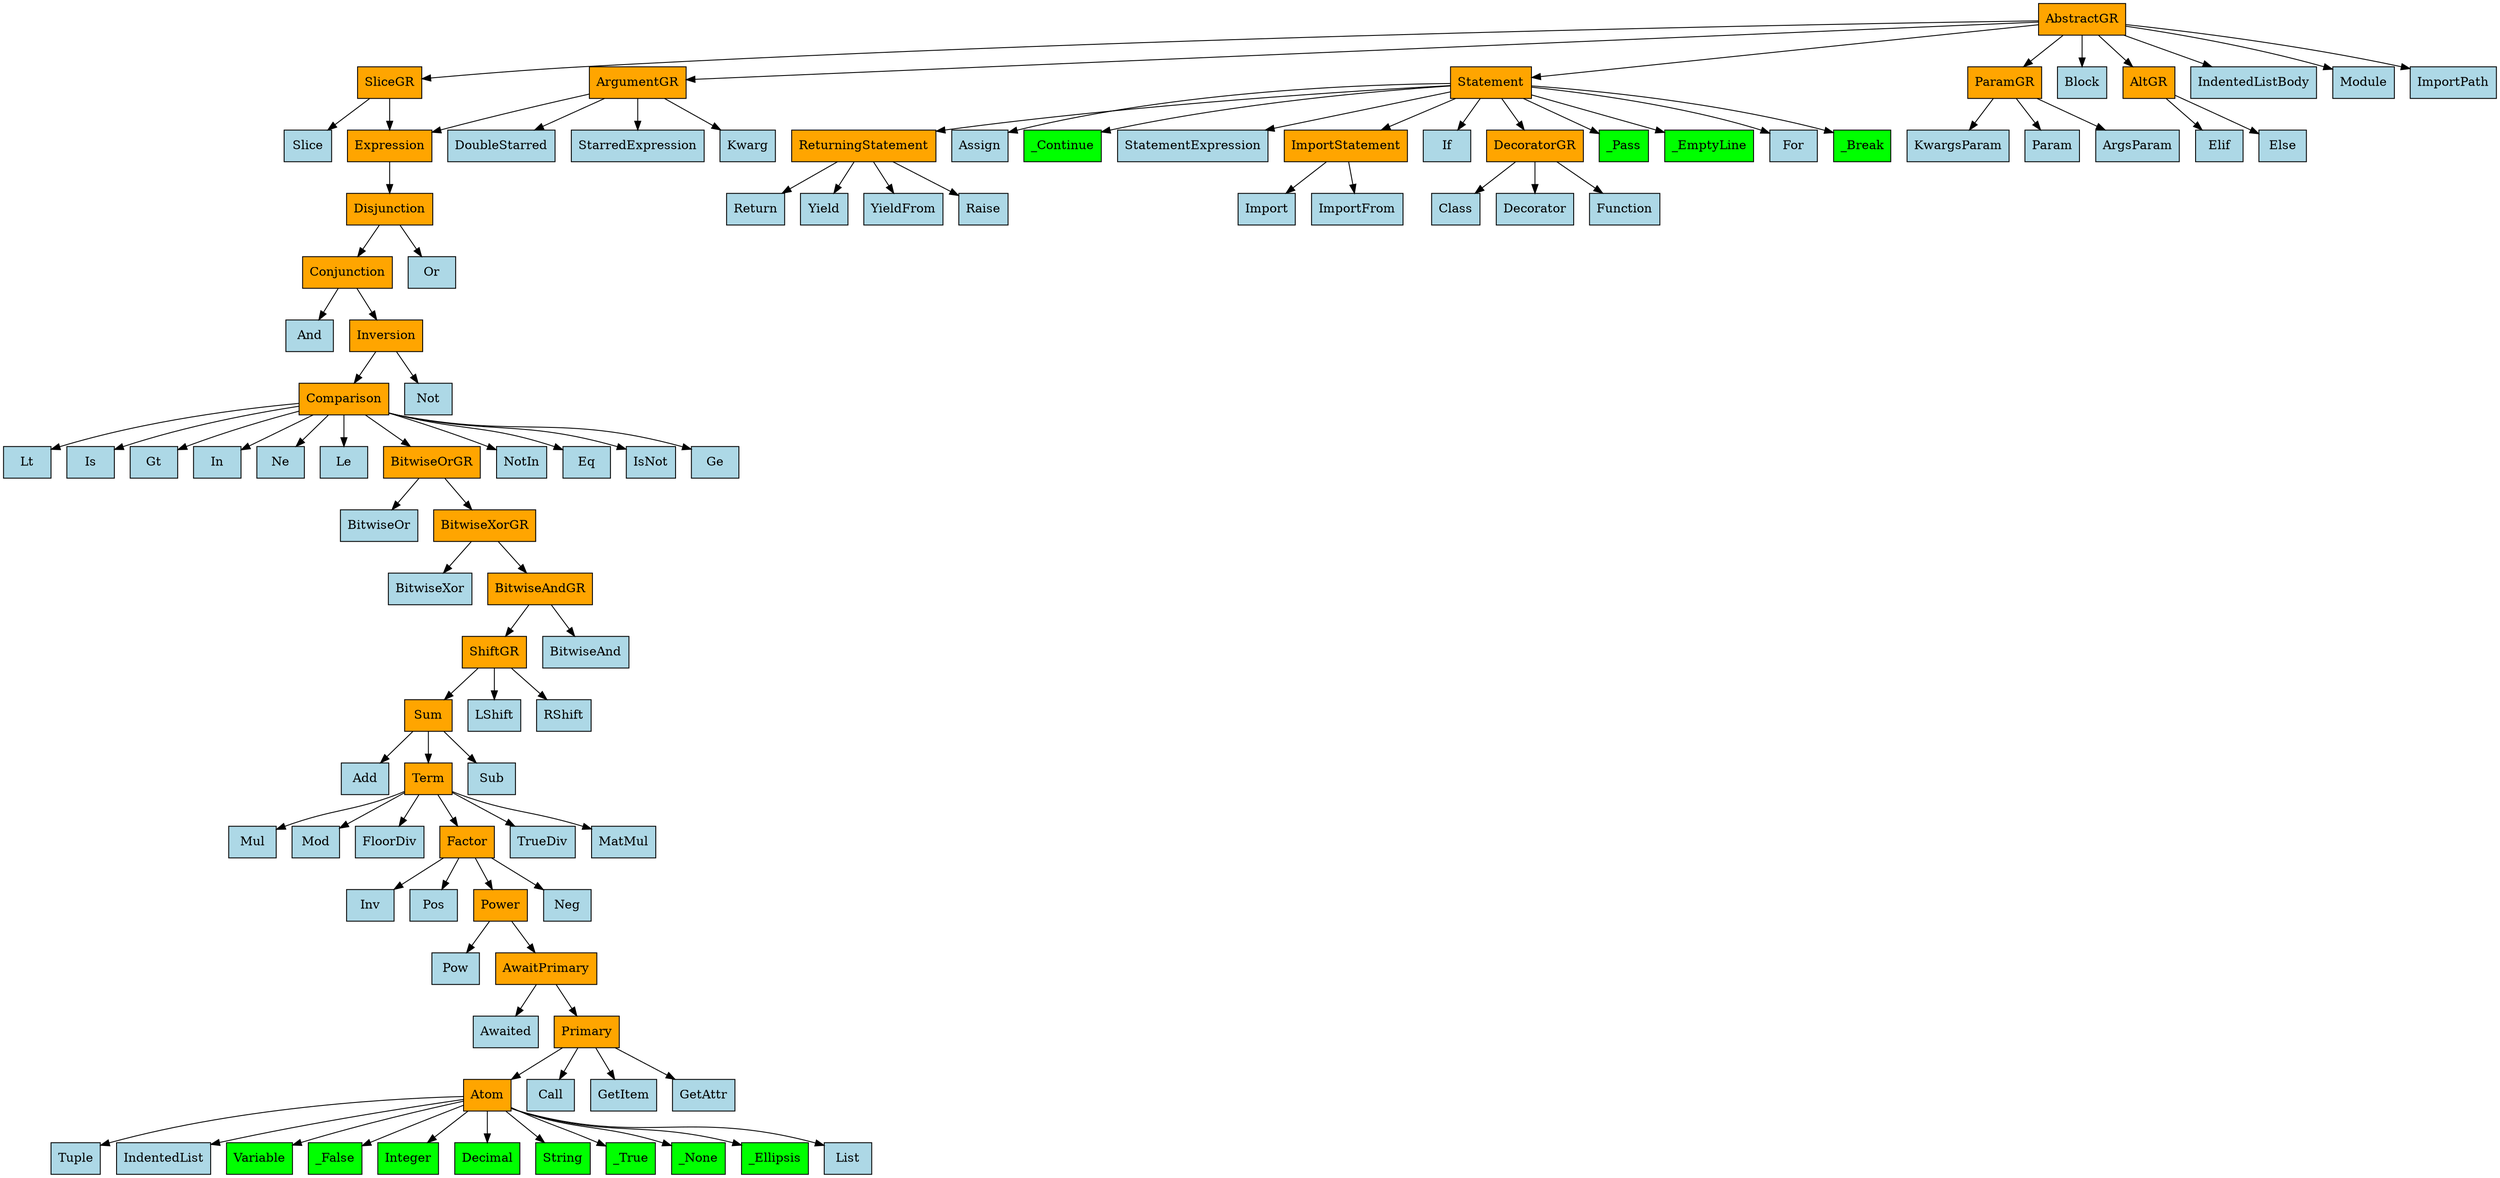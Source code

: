 digraph {
	0 [label=AbstractGR fillcolor=orange shape=rect style=filled]
	1 [label=SliceGR fillcolor=orange shape=rect style=filled]
	2 [label=Statement fillcolor=orange shape=rect style=filled]
	3 [label=ParamGR fillcolor=orange shape=rect style=filled]
	4 [label=Block fillcolor=lightblue shape=rect style=filled]
	5 [label=AltGR fillcolor=orange shape=rect style=filled]
	6 [label=IndentedListBody fillcolor=lightblue shape=rect style=filled]
	7 [label=Module fillcolor=lightblue shape=rect style=filled]
	8 [label=ImportPath fillcolor=lightblue shape=rect style=filled]
	9 [label=ArgumentGR fillcolor=orange shape=rect style=filled]
	10 [label=ReturningStatement fillcolor=orange shape=rect style=filled]
	11 [label=Assign fillcolor=lightblue shape=rect style=filled]
	12 [label=_Continue fillcolor=lime shape=rect style=filled]
	13 [label=StatementExpression fillcolor=lightblue shape=rect style=filled]
	14 [label=ImportStatement fillcolor=orange shape=rect style=filled]
	15 [label=If fillcolor=lightblue shape=rect style=filled]
	16 [label=DecoratorGR fillcolor=orange shape=rect style=filled]
	17 [label=_Pass fillcolor=lime shape=rect style=filled]
	18 [label=_EmptyLine fillcolor=lime shape=rect style=filled]
	19 [label=For fillcolor=lightblue shape=rect style=filled]
	20 [label=_Break fillcolor=lime shape=rect style=filled]
	21 [label=Return fillcolor=lightblue shape=rect style=filled]
	22 [label=Yield fillcolor=lightblue shape=rect style=filled]
	23 [label=YieldFrom fillcolor=lightblue shape=rect style=filled]
	24 [label=Raise fillcolor=lightblue shape=rect style=filled]
	25 [label=Class fillcolor=lightblue shape=rect style=filled]
	26 [label=Decorator fillcolor=lightblue shape=rect style=filled]
	27 [label=Function fillcolor=lightblue shape=rect style=filled]
	28 [label=Import fillcolor=lightblue shape=rect style=filled]
	29 [label=ImportFrom fillcolor=lightblue shape=rect style=filled]
	30 [label=Elif fillcolor=lightblue shape=rect style=filled]
	31 [label=Else fillcolor=lightblue shape=rect style=filled]
	32 [label=KwargsParam fillcolor=lightblue shape=rect style=filled]
	33 [label=Param fillcolor=lightblue shape=rect style=filled]
	34 [label=ArgsParam fillcolor=lightblue shape=rect style=filled]
	35 [label=Slice fillcolor=lightblue shape=rect style=filled]
	36 [label=Expression fillcolor=orange shape=rect style=filled]
	37 [label=Disjunction fillcolor=orange shape=rect style=filled]
	38 [label=Conjunction fillcolor=orange shape=rect style=filled]
	39 [label=Or fillcolor=lightblue shape=rect style=filled]
	40 [label=And fillcolor=lightblue shape=rect style=filled]
	41 [label=Inversion fillcolor=orange shape=rect style=filled]
	42 [label=Comparison fillcolor=orange shape=rect style=filled]
	43 [label=Not fillcolor=lightblue shape=rect style=filled]
	44 [label=Lt fillcolor=lightblue shape=rect style=filled]
	45 [label=Is fillcolor=lightblue shape=rect style=filled]
	46 [label=Gt fillcolor=lightblue shape=rect style=filled]
	47 [label=In fillcolor=lightblue shape=rect style=filled]
	48 [label=Ne fillcolor=lightblue shape=rect style=filled]
	49 [label=Le fillcolor=lightblue shape=rect style=filled]
	50 [label=BitwiseOrGR fillcolor=orange shape=rect style=filled]
	51 [label=NotIn fillcolor=lightblue shape=rect style=filled]
	52 [label=Eq fillcolor=lightblue shape=rect style=filled]
	53 [label=IsNot fillcolor=lightblue shape=rect style=filled]
	54 [label=Ge fillcolor=lightblue shape=rect style=filled]
	55 [label=BitwiseOr fillcolor=lightblue shape=rect style=filled]
	56 [label=BitwiseXorGR fillcolor=orange shape=rect style=filled]
	57 [label=BitwiseXor fillcolor=lightblue shape=rect style=filled]
	58 [label=BitwiseAndGR fillcolor=orange shape=rect style=filled]
	59 [label=ShiftGR fillcolor=orange shape=rect style=filled]
	60 [label=BitwiseAnd fillcolor=lightblue shape=rect style=filled]
	61 [label=Sum fillcolor=orange shape=rect style=filled]
	62 [label=LShift fillcolor=lightblue shape=rect style=filled]
	63 [label=RShift fillcolor=lightblue shape=rect style=filled]
	64 [label=Add fillcolor=lightblue shape=rect style=filled]
	65 [label=Term fillcolor=orange shape=rect style=filled]
	66 [label=Sub fillcolor=lightblue shape=rect style=filled]
	67 [label=Mul fillcolor=lightblue shape=rect style=filled]
	68 [label=Mod fillcolor=lightblue shape=rect style=filled]
	69 [label=FloorDiv fillcolor=lightblue shape=rect style=filled]
	70 [label=Factor fillcolor=orange shape=rect style=filled]
	71 [label=TrueDiv fillcolor=lightblue shape=rect style=filled]
	72 [label=MatMul fillcolor=lightblue shape=rect style=filled]
	73 [label=Inv fillcolor=lightblue shape=rect style=filled]
	74 [label=Pos fillcolor=lightblue shape=rect style=filled]
	75 [label=Power fillcolor=orange shape=rect style=filled]
	76 [label=Neg fillcolor=lightblue shape=rect style=filled]
	77 [label=Pow fillcolor=lightblue shape=rect style=filled]
	78 [label=AwaitPrimary fillcolor=orange shape=rect style=filled]
	79 [label=Awaited fillcolor=lightblue shape=rect style=filled]
	80 [label=Primary fillcolor=orange shape=rect style=filled]
	81 [label=Atom fillcolor=orange shape=rect style=filled]
	82 [label=Call fillcolor=lightblue shape=rect style=filled]
	83 [label=GetItem fillcolor=lightblue shape=rect style=filled]
	84 [label=GetAttr fillcolor=lightblue shape=rect style=filled]
	85 [label=Tuple fillcolor=lightblue shape=rect style=filled]
	86 [label=IndentedList fillcolor=lightblue shape=rect style=filled]
	87 [label=Variable fillcolor=lime shape=rect style=filled]
	88 [label=_False fillcolor=lime shape=rect style=filled]
	89 [label=Integer fillcolor=lime shape=rect style=filled]
	90 [label=Decimal fillcolor=lime shape=rect style=filled]
	91 [label=String fillcolor=lime shape=rect style=filled]
	92 [label=_True fillcolor=lime shape=rect style=filled]
	93 [label=_None fillcolor=lime shape=rect style=filled]
	94 [label=_Ellipsis fillcolor=lime shape=rect style=filled]
	95 [label=List fillcolor=lightblue shape=rect style=filled]
	96 [label=DoubleStarred fillcolor=lightblue shape=rect style=filled]
	97 [label=StarredExpression fillcolor=lightblue shape=rect style=filled]
	98 [label=Kwarg fillcolor=lightblue shape=rect style=filled]
	0 -> 1
	0 -> 2
	0 -> 3
	0 -> 4
	0 -> 5
	0 -> 6
	0 -> 7
	0 -> 8
	0 -> 9
	2 -> 10
	2 -> 11
	2 -> 12
	2 -> 13
	2 -> 14
	2 -> 15
	2 -> 16
	2 -> 17
	2 -> 18
	2 -> 19
	2 -> 20
	10 -> 21
	10 -> 22
	10 -> 23
	10 -> 24
	16 -> 25
	16 -> 26
	16 -> 27
	14 -> 28
	14 -> 29
	5 -> 30
	5 -> 31
	3 -> 32
	3 -> 33
	3 -> 34
	1 -> 35
	1 -> 36
	36 -> 37
	37 -> 38
	37 -> 39
	38 -> 40
	38 -> 41
	41 -> 42
	41 -> 43
	42 -> 44
	42 -> 45
	42 -> 46
	42 -> 47
	42 -> 48
	42 -> 49
	42 -> 50
	42 -> 51
	42 -> 52
	42 -> 53
	42 -> 54
	50 -> 55
	50 -> 56
	56 -> 57
	56 -> 58
	58 -> 59
	58 -> 60
	59 -> 61
	59 -> 62
	59 -> 63
	61 -> 64
	61 -> 65
	61 -> 66
	65 -> 67
	65 -> 68
	65 -> 69
	65 -> 70
	65 -> 71
	65 -> 72
	70 -> 73
	70 -> 74
	70 -> 75
	70 -> 76
	75 -> 77
	75 -> 78
	78 -> 79
	78 -> 80
	80 -> 81
	80 -> 82
	80 -> 83
	80 -> 84
	81 -> 85
	81 -> 86
	81 -> 87
	81 -> 88
	81 -> 89
	81 -> 90
	81 -> 91
	81 -> 92
	81 -> 93
	81 -> 94
	81 -> 95
	9 -> 96
	9 -> 97
	9 -> 36
	9 -> 98
}
